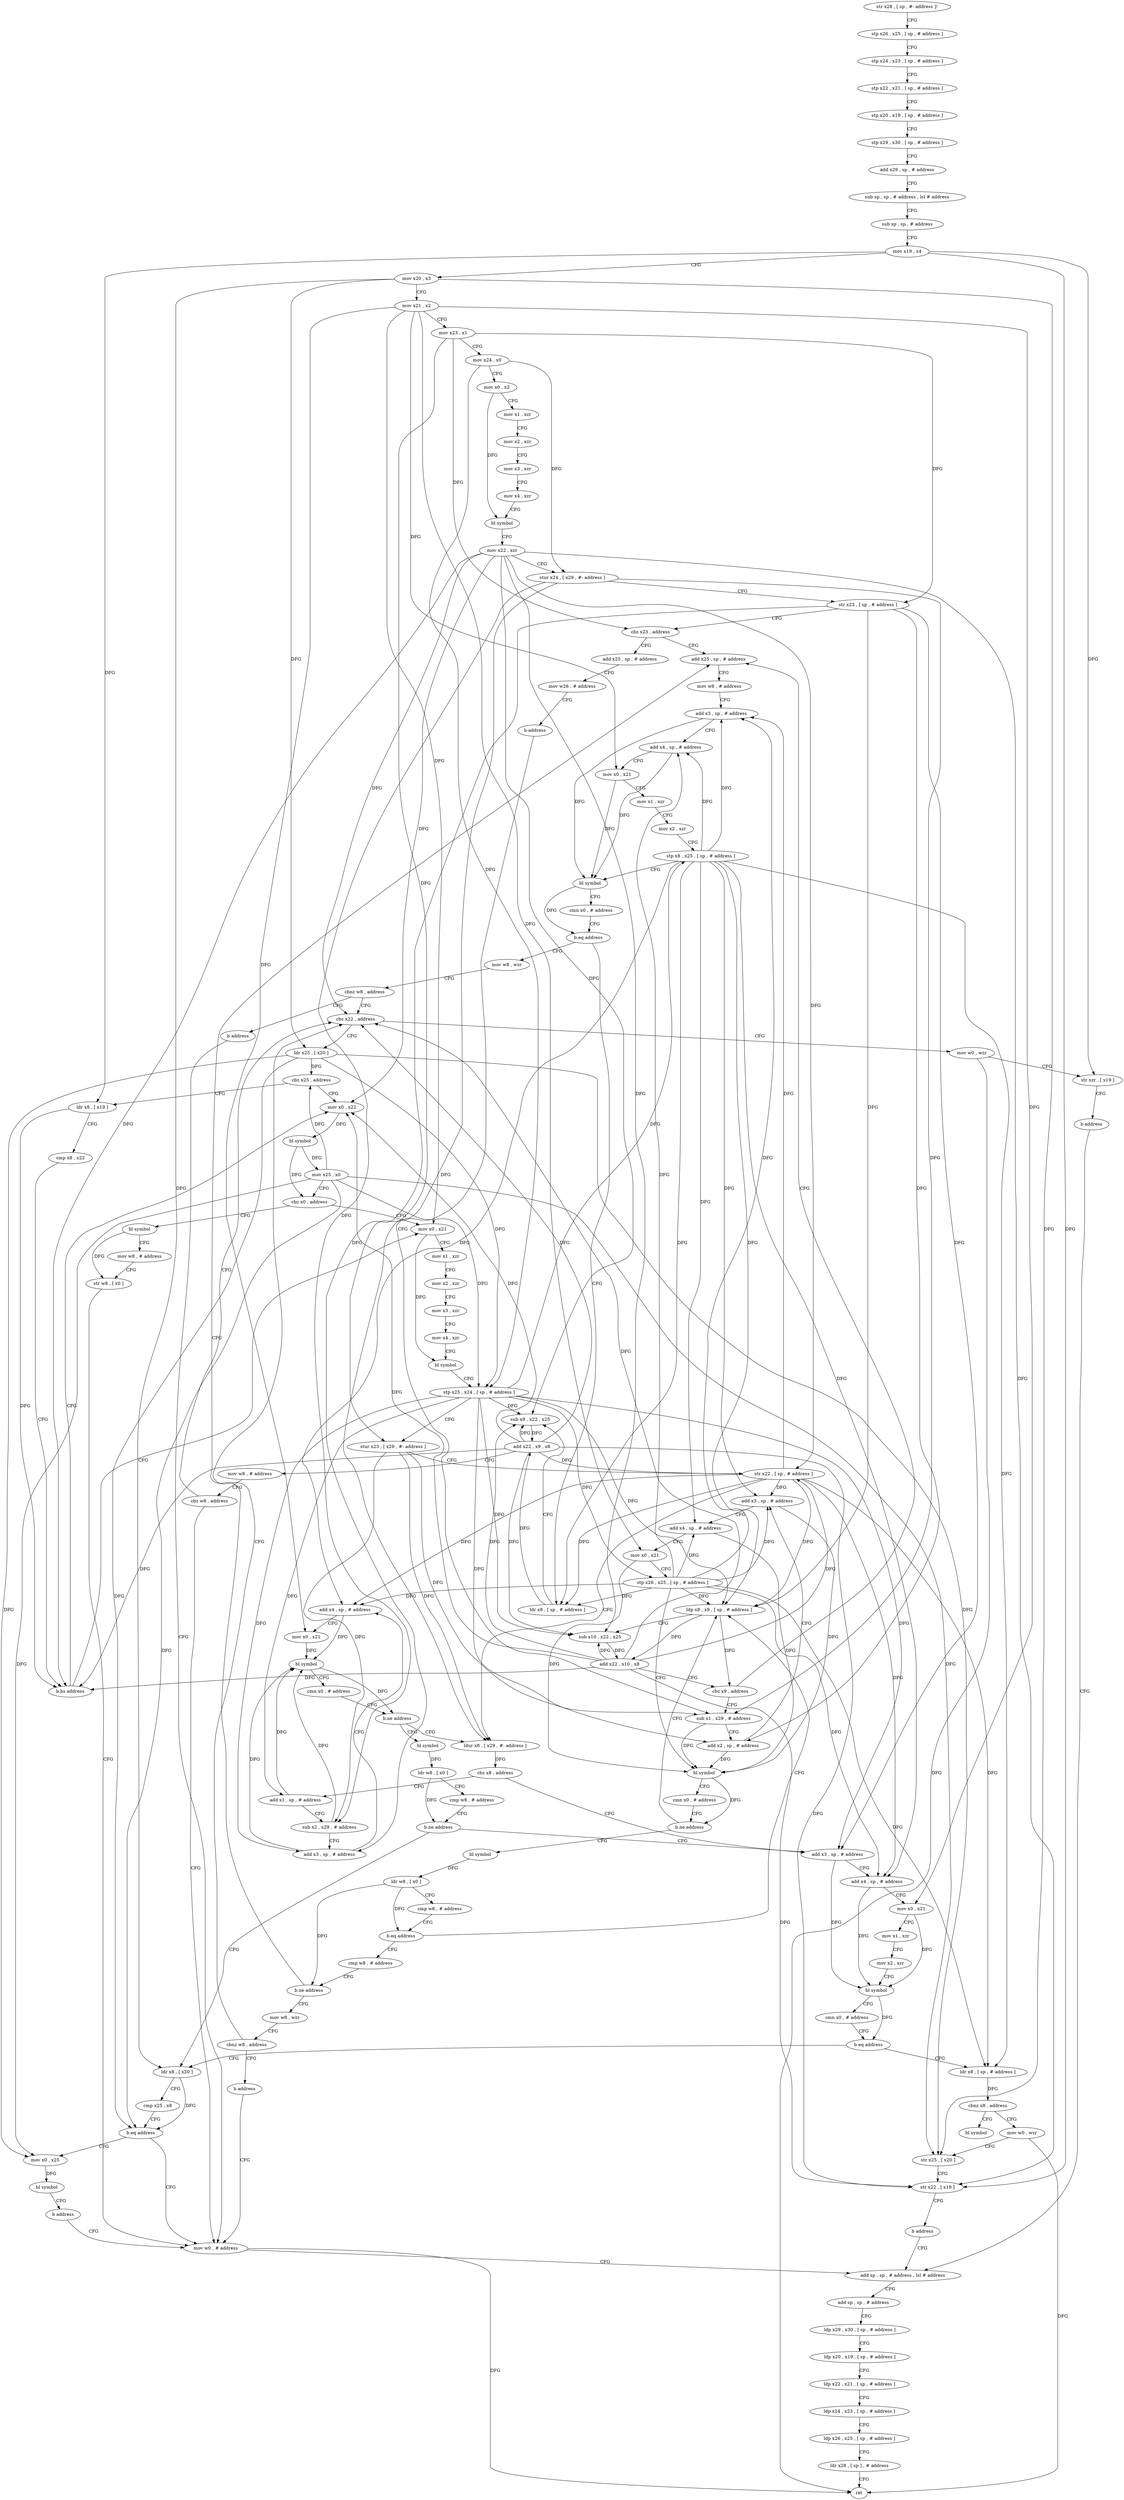 digraph "func" {
"4261780" [label = "str x28 , [ sp , #- address ]!" ]
"4261784" [label = "stp x26 , x25 , [ sp , # address ]" ]
"4261788" [label = "stp x24 , x23 , [ sp , # address ]" ]
"4261792" [label = "stp x22 , x21 , [ sp , # address ]" ]
"4261796" [label = "stp x20 , x19 , [ sp , # address ]" ]
"4261800" [label = "stp x29 , x30 , [ sp , # address ]" ]
"4261804" [label = "add x29 , sp , # address" ]
"4261808" [label = "sub sp , sp , # address , lsl # address" ]
"4261812" [label = "sub sp , sp , # address" ]
"4261816" [label = "mov x19 , x4" ]
"4261820" [label = "mov x20 , x3" ]
"4261824" [label = "mov x21 , x2" ]
"4261828" [label = "mov x23 , x1" ]
"4261832" [label = "mov x24 , x0" ]
"4261836" [label = "mov x0 , x2" ]
"4261840" [label = "mov x1 , xzr" ]
"4261844" [label = "mov x2 , xzr" ]
"4261848" [label = "mov x3 , xzr" ]
"4261852" [label = "mov x4 , xzr" ]
"4261856" [label = "bl symbol" ]
"4261860" [label = "mov x22 , xzr" ]
"4261864" [label = "stur x24 , [ x29 , #- address ]" ]
"4261868" [label = "str x23 , [ sp , # address ]" ]
"4261872" [label = "cbz x23 , address" ]
"4261964" [label = "add x25 , sp , # address" ]
"4261876" [label = "add x25 , sp , # address" ]
"4261968" [label = "mov w8 , # address" ]
"4261972" [label = "add x3 , sp , # address" ]
"4261976" [label = "add x4 , sp , # address" ]
"4261980" [label = "mov x0 , x21" ]
"4261984" [label = "mov x1 , xzr" ]
"4261988" [label = "mov x2 , xzr" ]
"4261992" [label = "stp x8 , x25 , [ sp , # address ]" ]
"4261996" [label = "bl symbol" ]
"4262000" [label = "cmn x0 , # address" ]
"4262004" [label = "b.eq address" ]
"4262216" [label = "mov w8 , wzr" ]
"4262008" [label = "ldr x8 , [ sp , # address ]" ]
"4261880" [label = "mov w26 , # address" ]
"4261884" [label = "b address" ]
"4261904" [label = "sub x1 , x29 , # address" ]
"4262220" [label = "cbnz w8 , address" ]
"4262028" [label = "cbz x22 , address" ]
"4262224" [label = "b address" ]
"4262012" [label = "sub x9 , x22 , x25" ]
"4262016" [label = "add x22 , x9 , x8" ]
"4262020" [label = "mov w8 , # address" ]
"4262024" [label = "cbz w8 , address" ]
"4262288" [label = "mov w0 , # address" ]
"4261908" [label = "add x2 , sp , # address" ]
"4261912" [label = "add x3 , sp , # address" ]
"4261916" [label = "add x4 , sp , # address" ]
"4261920" [label = "mov x0 , x21" ]
"4261924" [label = "stp x26 , x25 , [ sp , # address ]" ]
"4261928" [label = "bl symbol" ]
"4261932" [label = "cmn x0 , # address" ]
"4261936" [label = "b.ne address" ]
"4261888" [label = "ldp x8 , x9 , [ sp , # address ]" ]
"4261940" [label = "bl symbol" ]
"4262228" [label = "mov w0 , wzr" ]
"4262032" [label = "ldr x25 , [ x20 ]" ]
"4262292" [label = "add sp , sp , # address , lsl # address" ]
"4261892" [label = "sub x10 , x22 , x25" ]
"4261896" [label = "add x22 , x10 , x8" ]
"4261900" [label = "cbz x9 , address" ]
"4261944" [label = "ldr w8 , [ x0 ]" ]
"4261948" [label = "cmp w8 , # address" ]
"4261952" [label = "b.eq address" ]
"4261956" [label = "cmp w8 , # address" ]
"4262232" [label = "str xzr , [ x19 ]" ]
"4262236" [label = "b address" ]
"4262036" [label = "cbz x25 , address" ]
"4262052" [label = "mov x0 , x22" ]
"4262040" [label = "ldr x8 , [ x19 ]" ]
"4261960" [label = "b.ne address" ]
"4262264" [label = "mov w8 , wzr" ]
"4262296" [label = "add sp , sp , # address" ]
"4262300" [label = "ldp x29 , x30 , [ sp , # address ]" ]
"4262304" [label = "ldp x20 , x19 , [ sp , # address ]" ]
"4262308" [label = "ldp x22 , x21 , [ sp , # address ]" ]
"4262312" [label = "ldp x24 , x23 , [ sp , # address ]" ]
"4262316" [label = "ldp x26 , x25 , [ sp , # address ]" ]
"4262320" [label = "ldr x28 , [ sp ] , # address" ]
"4262324" [label = "ret" ]
"4262056" [label = "bl symbol" ]
"4262060" [label = "mov x25 , x0" ]
"4262064" [label = "cbz x0 , address" ]
"4262276" [label = "bl symbol" ]
"4262068" [label = "mov x0 , x21" ]
"4262044" [label = "cmp x8 , x22" ]
"4262048" [label = "b.hs address" ]
"4262268" [label = "cbnz w8 , address" ]
"4262272" [label = "b address" ]
"4262280" [label = "mov w8 , # address" ]
"4262284" [label = "str w8 , [ x0 ]" ]
"4262072" [label = "mov x1 , xzr" ]
"4262076" [label = "mov x2 , xzr" ]
"4262080" [label = "mov x3 , xzr" ]
"4262084" [label = "mov x4 , xzr" ]
"4262088" [label = "bl symbol" ]
"4262092" [label = "stp x25 , x24 , [ sp , # address ]" ]
"4262096" [label = "stur x23 , [ x29 , #- address ]" ]
"4262100" [label = "str x22 , [ sp , # address ]" ]
"4262104" [label = "ldur x8 , [ x29 , #- address ]" ]
"4262160" [label = "add x3 , sp , # address" ]
"4262164" [label = "add x4 , sp , # address" ]
"4262168" [label = "mov x0 , x21" ]
"4262172" [label = "mov x1 , xzr" ]
"4262176" [label = "mov x2 , xzr" ]
"4262180" [label = "bl symbol" ]
"4262184" [label = "cmn x0 , # address" ]
"4262188" [label = "b.eq address" ]
"4262240" [label = "ldr x8 , [ x20 ]" ]
"4262192" [label = "ldr x8 , [ sp , # address ]" ]
"4262112" [label = "add x1 , sp , # address" ]
"4262116" [label = "sub x2 , x29 , # address" ]
"4262120" [label = "add x3 , sp , # address" ]
"4262124" [label = "add x4 , sp , # address" ]
"4262128" [label = "mov x0 , x21" ]
"4262132" [label = "bl symbol" ]
"4262136" [label = "cmn x0 , # address" ]
"4262140" [label = "b.ne address" ]
"4262144" [label = "bl symbol" ]
"4262244" [label = "cmp x25 , x8" ]
"4262248" [label = "b.eq address" ]
"4262252" [label = "mov x0 , x25" ]
"4262196" [label = "cbnz x8 , address" ]
"4262328" [label = "bl symbol" ]
"4262200" [label = "mov w0 , wzr" ]
"4262108" [label = "cbz x8 , address" ]
"4262148" [label = "ldr w8 , [ x0 ]" ]
"4262152" [label = "cmp w8 , # address" ]
"4262156" [label = "b.ne address" ]
"4262256" [label = "bl symbol" ]
"4262260" [label = "b address" ]
"4262204" [label = "str x25 , [ x20 ]" ]
"4262208" [label = "str x22 , [ x19 ]" ]
"4262212" [label = "b address" ]
"4261780" -> "4261784" [ label = "CFG" ]
"4261784" -> "4261788" [ label = "CFG" ]
"4261788" -> "4261792" [ label = "CFG" ]
"4261792" -> "4261796" [ label = "CFG" ]
"4261796" -> "4261800" [ label = "CFG" ]
"4261800" -> "4261804" [ label = "CFG" ]
"4261804" -> "4261808" [ label = "CFG" ]
"4261808" -> "4261812" [ label = "CFG" ]
"4261812" -> "4261816" [ label = "CFG" ]
"4261816" -> "4261820" [ label = "CFG" ]
"4261816" -> "4262232" [ label = "DFG" ]
"4261816" -> "4262040" [ label = "DFG" ]
"4261816" -> "4262208" [ label = "DFG" ]
"4261820" -> "4261824" [ label = "CFG" ]
"4261820" -> "4262032" [ label = "DFG" ]
"4261820" -> "4262240" [ label = "DFG" ]
"4261820" -> "4262204" [ label = "DFG" ]
"4261824" -> "4261828" [ label = "CFG" ]
"4261824" -> "4261980" [ label = "DFG" ]
"4261824" -> "4261920" [ label = "DFG" ]
"4261824" -> "4262068" [ label = "DFG" ]
"4261824" -> "4262168" [ label = "DFG" ]
"4261824" -> "4262128" [ label = "DFG" ]
"4261828" -> "4261832" [ label = "CFG" ]
"4261828" -> "4261868" [ label = "DFG" ]
"4261828" -> "4261872" [ label = "DFG" ]
"4261828" -> "4262096" [ label = "DFG" ]
"4261832" -> "4261836" [ label = "CFG" ]
"4261832" -> "4261864" [ label = "DFG" ]
"4261832" -> "4262092" [ label = "DFG" ]
"4261836" -> "4261840" [ label = "CFG" ]
"4261836" -> "4261856" [ label = "DFG" ]
"4261840" -> "4261844" [ label = "CFG" ]
"4261844" -> "4261848" [ label = "CFG" ]
"4261848" -> "4261852" [ label = "CFG" ]
"4261852" -> "4261856" [ label = "CFG" ]
"4261856" -> "4261860" [ label = "CFG" ]
"4261860" -> "4261864" [ label = "CFG" ]
"4261860" -> "4262012" [ label = "DFG" ]
"4261860" -> "4262028" [ label = "DFG" ]
"4261860" -> "4261892" [ label = "DFG" ]
"4261860" -> "4262052" [ label = "DFG" ]
"4261860" -> "4262048" [ label = "DFG" ]
"4261860" -> "4262100" [ label = "DFG" ]
"4261860" -> "4262208" [ label = "DFG" ]
"4261864" -> "4261868" [ label = "CFG" ]
"4261864" -> "4262104" [ label = "DFG" ]
"4261864" -> "4261904" [ label = "DFG" ]
"4261864" -> "4262116" [ label = "DFG" ]
"4261868" -> "4261872" [ label = "CFG" ]
"4261868" -> "4261888" [ label = "DFG" ]
"4261868" -> "4261908" [ label = "DFG" ]
"4261868" -> "4262160" [ label = "DFG" ]
"4261868" -> "4262120" [ label = "DFG" ]
"4261872" -> "4261964" [ label = "CFG" ]
"4261872" -> "4261876" [ label = "CFG" ]
"4261964" -> "4261968" [ label = "CFG" ]
"4261876" -> "4261880" [ label = "CFG" ]
"4261968" -> "4261972" [ label = "CFG" ]
"4261972" -> "4261976" [ label = "CFG" ]
"4261972" -> "4261996" [ label = "DFG" ]
"4261976" -> "4261980" [ label = "CFG" ]
"4261976" -> "4261996" [ label = "DFG" ]
"4261980" -> "4261984" [ label = "CFG" ]
"4261980" -> "4261996" [ label = "DFG" ]
"4261984" -> "4261988" [ label = "CFG" ]
"4261988" -> "4261992" [ label = "CFG" ]
"4261992" -> "4261996" [ label = "CFG" ]
"4261992" -> "4261972" [ label = "DFG" ]
"4261992" -> "4261976" [ label = "DFG" ]
"4261992" -> "4262008" [ label = "DFG" ]
"4261992" -> "4261888" [ label = "DFG" ]
"4261992" -> "4262192" [ label = "DFG" ]
"4261992" -> "4261912" [ label = "DFG" ]
"4261992" -> "4261916" [ label = "DFG" ]
"4261992" -> "4262164" [ label = "DFG" ]
"4261992" -> "4262124" [ label = "DFG" ]
"4261996" -> "4262000" [ label = "CFG" ]
"4261996" -> "4262004" [ label = "DFG" ]
"4262000" -> "4262004" [ label = "CFG" ]
"4262004" -> "4262216" [ label = "CFG" ]
"4262004" -> "4262008" [ label = "CFG" ]
"4262216" -> "4262220" [ label = "CFG" ]
"4262008" -> "4262012" [ label = "CFG" ]
"4262008" -> "4262016" [ label = "DFG" ]
"4261880" -> "4261884" [ label = "CFG" ]
"4261884" -> "4261904" [ label = "CFG" ]
"4261904" -> "4261908" [ label = "CFG" ]
"4261904" -> "4261928" [ label = "DFG" ]
"4262220" -> "4262028" [ label = "CFG" ]
"4262220" -> "4262224" [ label = "CFG" ]
"4262028" -> "4262228" [ label = "CFG" ]
"4262028" -> "4262032" [ label = "CFG" ]
"4262224" -> "4262288" [ label = "CFG" ]
"4262012" -> "4262016" [ label = "DFG" ]
"4262016" -> "4262020" [ label = "CFG" ]
"4262016" -> "4262012" [ label = "DFG" ]
"4262016" -> "4262028" [ label = "DFG" ]
"4262016" -> "4261892" [ label = "DFG" ]
"4262016" -> "4262052" [ label = "DFG" ]
"4262016" -> "4262048" [ label = "DFG" ]
"4262016" -> "4262100" [ label = "DFG" ]
"4262016" -> "4262208" [ label = "DFG" ]
"4262020" -> "4262024" [ label = "CFG" ]
"4262024" -> "4262288" [ label = "CFG" ]
"4262024" -> "4262028" [ label = "CFG" ]
"4262288" -> "4262292" [ label = "CFG" ]
"4262288" -> "4262324" [ label = "DFG" ]
"4261908" -> "4261912" [ label = "CFG" ]
"4261908" -> "4261928" [ label = "DFG" ]
"4261912" -> "4261916" [ label = "CFG" ]
"4261912" -> "4261928" [ label = "DFG" ]
"4261916" -> "4261920" [ label = "CFG" ]
"4261916" -> "4261928" [ label = "DFG" ]
"4261920" -> "4261924" [ label = "CFG" ]
"4261920" -> "4261928" [ label = "DFG" ]
"4261924" -> "4261928" [ label = "CFG" ]
"4261924" -> "4261972" [ label = "DFG" ]
"4261924" -> "4261976" [ label = "DFG" ]
"4261924" -> "4262008" [ label = "DFG" ]
"4261924" -> "4261912" [ label = "DFG" ]
"4261924" -> "4261916" [ label = "DFG" ]
"4261924" -> "4261888" [ label = "DFG" ]
"4261924" -> "4262192" [ label = "DFG" ]
"4261924" -> "4262164" [ label = "DFG" ]
"4261924" -> "4262124" [ label = "DFG" ]
"4261928" -> "4261932" [ label = "CFG" ]
"4261928" -> "4261936" [ label = "DFG" ]
"4261932" -> "4261936" [ label = "CFG" ]
"4261936" -> "4261888" [ label = "CFG" ]
"4261936" -> "4261940" [ label = "CFG" ]
"4261888" -> "4261892" [ label = "CFG" ]
"4261888" -> "4261896" [ label = "DFG" ]
"4261888" -> "4261900" [ label = "DFG" ]
"4261940" -> "4261944" [ label = "DFG" ]
"4262228" -> "4262232" [ label = "CFG" ]
"4262228" -> "4262324" [ label = "DFG" ]
"4262032" -> "4262036" [ label = "DFG" ]
"4262032" -> "4262092" [ label = "DFG" ]
"4262032" -> "4262248" [ label = "DFG" ]
"4262032" -> "4262252" [ label = "DFG" ]
"4262032" -> "4262204" [ label = "DFG" ]
"4262292" -> "4262296" [ label = "CFG" ]
"4261892" -> "4261896" [ label = "DFG" ]
"4261896" -> "4261900" [ label = "CFG" ]
"4261896" -> "4262028" [ label = "DFG" ]
"4261896" -> "4262012" [ label = "DFG" ]
"4261896" -> "4261892" [ label = "DFG" ]
"4261896" -> "4262052" [ label = "DFG" ]
"4261896" -> "4262048" [ label = "DFG" ]
"4261896" -> "4262100" [ label = "DFG" ]
"4261896" -> "4262208" [ label = "DFG" ]
"4261900" -> "4261964" [ label = "CFG" ]
"4261900" -> "4261904" [ label = "CFG" ]
"4261944" -> "4261948" [ label = "CFG" ]
"4261944" -> "4261952" [ label = "DFG" ]
"4261944" -> "4261960" [ label = "DFG" ]
"4261948" -> "4261952" [ label = "CFG" ]
"4261952" -> "4261888" [ label = "CFG" ]
"4261952" -> "4261956" [ label = "CFG" ]
"4261956" -> "4261960" [ label = "CFG" ]
"4262232" -> "4262236" [ label = "CFG" ]
"4262236" -> "4262292" [ label = "CFG" ]
"4262036" -> "4262052" [ label = "CFG" ]
"4262036" -> "4262040" [ label = "CFG" ]
"4262052" -> "4262056" [ label = "DFG" ]
"4262040" -> "4262044" [ label = "CFG" ]
"4262040" -> "4262048" [ label = "DFG" ]
"4261960" -> "4262264" [ label = "CFG" ]
"4261960" -> "4261964" [ label = "CFG" ]
"4262264" -> "4262268" [ label = "CFG" ]
"4262296" -> "4262300" [ label = "CFG" ]
"4262300" -> "4262304" [ label = "CFG" ]
"4262304" -> "4262308" [ label = "CFG" ]
"4262308" -> "4262312" [ label = "CFG" ]
"4262312" -> "4262316" [ label = "CFG" ]
"4262316" -> "4262320" [ label = "CFG" ]
"4262320" -> "4262324" [ label = "CFG" ]
"4262056" -> "4262060" [ label = "DFG" ]
"4262056" -> "4262064" [ label = "DFG" ]
"4262060" -> "4262064" [ label = "CFG" ]
"4262060" -> "4262036" [ label = "DFG" ]
"4262060" -> "4262092" [ label = "DFG" ]
"4262060" -> "4262248" [ label = "DFG" ]
"4262060" -> "4262252" [ label = "DFG" ]
"4262060" -> "4262204" [ label = "DFG" ]
"4262064" -> "4262276" [ label = "CFG" ]
"4262064" -> "4262068" [ label = "CFG" ]
"4262276" -> "4262280" [ label = "CFG" ]
"4262276" -> "4262284" [ label = "DFG" ]
"4262068" -> "4262072" [ label = "CFG" ]
"4262068" -> "4262088" [ label = "DFG" ]
"4262044" -> "4262048" [ label = "CFG" ]
"4262048" -> "4262068" [ label = "CFG" ]
"4262048" -> "4262052" [ label = "CFG" ]
"4262268" -> "4262028" [ label = "CFG" ]
"4262268" -> "4262272" [ label = "CFG" ]
"4262272" -> "4262288" [ label = "CFG" ]
"4262280" -> "4262284" [ label = "CFG" ]
"4262284" -> "4262288" [ label = "CFG" ]
"4262072" -> "4262076" [ label = "CFG" ]
"4262076" -> "4262080" [ label = "CFG" ]
"4262080" -> "4262084" [ label = "CFG" ]
"4262084" -> "4262088" [ label = "CFG" ]
"4262088" -> "4262092" [ label = "CFG" ]
"4262092" -> "4262096" [ label = "CFG" ]
"4262092" -> "4261992" [ label = "DFG" ]
"4262092" -> "4262012" [ label = "DFG" ]
"4262092" -> "4261908" [ label = "DFG" ]
"4262092" -> "4261924" [ label = "DFG" ]
"4262092" -> "4261888" [ label = "DFG" ]
"4262092" -> "4261892" [ label = "DFG" ]
"4262092" -> "4262160" [ label = "DFG" ]
"4262092" -> "4262112" [ label = "DFG" ]
"4262092" -> "4262120" [ label = "DFG" ]
"4262096" -> "4262100" [ label = "CFG" ]
"4262096" -> "4261904" [ label = "DFG" ]
"4262096" -> "4262104" [ label = "DFG" ]
"4262096" -> "4262116" [ label = "DFG" ]
"4262100" -> "4262104" [ label = "CFG" ]
"4262100" -> "4261972" [ label = "DFG" ]
"4262100" -> "4262008" [ label = "DFG" ]
"4262100" -> "4261912" [ label = "DFG" ]
"4262100" -> "4261888" [ label = "DFG" ]
"4262100" -> "4262192" [ label = "DFG" ]
"4262100" -> "4262164" [ label = "DFG" ]
"4262100" -> "4262124" [ label = "DFG" ]
"4262104" -> "4262108" [ label = "DFG" ]
"4262160" -> "4262164" [ label = "CFG" ]
"4262160" -> "4262180" [ label = "DFG" ]
"4262164" -> "4262168" [ label = "CFG" ]
"4262164" -> "4262180" [ label = "DFG" ]
"4262168" -> "4262172" [ label = "CFG" ]
"4262168" -> "4262180" [ label = "DFG" ]
"4262172" -> "4262176" [ label = "CFG" ]
"4262176" -> "4262180" [ label = "CFG" ]
"4262180" -> "4262184" [ label = "CFG" ]
"4262180" -> "4262188" [ label = "DFG" ]
"4262184" -> "4262188" [ label = "CFG" ]
"4262188" -> "4262240" [ label = "CFG" ]
"4262188" -> "4262192" [ label = "CFG" ]
"4262240" -> "4262244" [ label = "CFG" ]
"4262240" -> "4262248" [ label = "DFG" ]
"4262192" -> "4262196" [ label = "DFG" ]
"4262112" -> "4262116" [ label = "CFG" ]
"4262112" -> "4262132" [ label = "DFG" ]
"4262116" -> "4262120" [ label = "CFG" ]
"4262116" -> "4262132" [ label = "DFG" ]
"4262120" -> "4262124" [ label = "CFG" ]
"4262120" -> "4262132" [ label = "DFG" ]
"4262124" -> "4262128" [ label = "CFG" ]
"4262124" -> "4262132" [ label = "DFG" ]
"4262128" -> "4262132" [ label = "DFG" ]
"4262132" -> "4262136" [ label = "CFG" ]
"4262132" -> "4262140" [ label = "DFG" ]
"4262136" -> "4262140" [ label = "CFG" ]
"4262140" -> "4262104" [ label = "CFG" ]
"4262140" -> "4262144" [ label = "CFG" ]
"4262144" -> "4262148" [ label = "DFG" ]
"4262244" -> "4262248" [ label = "CFG" ]
"4262248" -> "4262288" [ label = "CFG" ]
"4262248" -> "4262252" [ label = "CFG" ]
"4262252" -> "4262256" [ label = "DFG" ]
"4262196" -> "4262328" [ label = "CFG" ]
"4262196" -> "4262200" [ label = "CFG" ]
"4262200" -> "4262204" [ label = "CFG" ]
"4262200" -> "4262324" [ label = "DFG" ]
"4262108" -> "4262160" [ label = "CFG" ]
"4262108" -> "4262112" [ label = "CFG" ]
"4262148" -> "4262152" [ label = "CFG" ]
"4262148" -> "4262156" [ label = "DFG" ]
"4262152" -> "4262156" [ label = "CFG" ]
"4262156" -> "4262240" [ label = "CFG" ]
"4262156" -> "4262160" [ label = "CFG" ]
"4262256" -> "4262260" [ label = "CFG" ]
"4262260" -> "4262288" [ label = "CFG" ]
"4262204" -> "4262208" [ label = "CFG" ]
"4262208" -> "4262212" [ label = "CFG" ]
"4262212" -> "4262292" [ label = "CFG" ]
}
